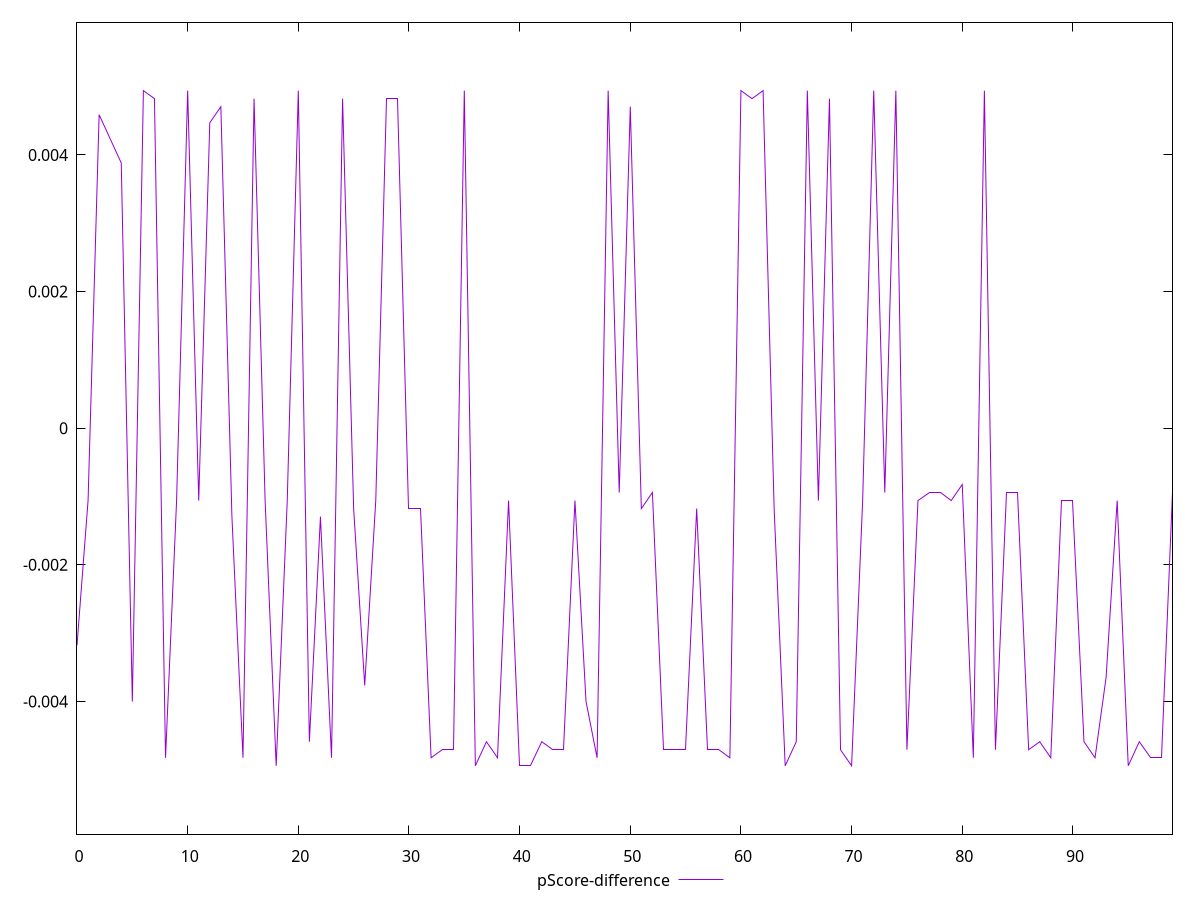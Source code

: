 reset

$pScoreDifference <<EOF
0 -0.0031764705882352806
1 -0.0010588235294117787
2 0.004588235294117671
3 0.004235294117647059
4 0.003882352941176448
5 -0.0040000000000000036
6 0.004941176470588227
7 0.004823529411764671
8 -0.0048235294117647265
9 -0.0010588235294117787
10 0.004941176470588227
11 -0.0010588235294117787
12 0.004470588235294115
13 0.004705882352941171
14 -0.0012941176470588345
15 -0.0048235294117647265
16 0.004823529411764671
17 -0.0010588235294117787
18 -0.004941176470588227
19 -0.0010588235294117787
20 0.004941176470588227
21 -0.004588235294117671
22 -0.0012941176470588345
23 -0.0048235294117647265
24 0.004823529411764671
25 -0.0011764705882352788
26 -0.003764705882352948
27 -0.0010588235294117787
28 0.004823529411764671
29 0.004823529411764671
30 -0.0011764705882352788
31 -0.0011764705882352788
32 -0.0048235294117647265
33 -0.004705882352941171
34 -0.004705882352941171
35 0.004941176470588227
36 -0.004941176470588227
37 -0.004588235294117671
38 -0.0048235294117647265
39 -0.0010588235294117787
40 -0.004941176470588227
41 -0.004941176470588227
42 -0.004588235294117671
43 -0.004705882352941171
44 -0.004705882352941171
45 -0.0010588235294117787
46 -0.0040000000000000036
47 -0.0048235294117647265
48 0.004941176470588227
49 -0.0009411764705882231
50 0.004705882352941171
51 -0.0011764705882352788
52 -0.0009411764705882231
53 -0.004705882352941171
54 -0.004705882352941171
55 -0.004705882352941171
56 -0.0011764705882352788
57 -0.004705882352941171
58 -0.004705882352941171
59 -0.0048235294117647265
60 0.004941176470588227
61 0.004823529411764671
62 0.004941176470588227
63 -0.0011764705882352788
64 -0.004941176470588227
65 -0.004588235294117671
66 0.004941176470588227
67 -0.0010588235294117787
68 0.004823529411764671
69 -0.004705882352941171
70 -0.004941176470588227
71 -0.0010588235294117787
72 0.004941176470588227
73 -0.0009411764705882231
74 0.004941176470588227
75 -0.004705882352941171
76 -0.0010588235294117787
77 -0.0009411764705882231
78 -0.0009411764705882231
79 -0.0010588235294117787
80 -0.0008235294117647229
81 -0.0048235294117647265
82 0.004941176470588227
83 -0.004705882352941171
84 -0.0009411764705882231
85 -0.0009411764705882231
86 -0.004705882352941171
87 -0.004588235294117671
88 -0.0048235294117647265
89 -0.0010588235294117787
90 -0.0010588235294117787
91 -0.004588235294117671
92 -0.0048235294117647265
93 -0.0036470588235294477
94 -0.0010588235294117787
95 -0.004941176470588227
96 -0.004588235294117671
97 -0.0048235294117647265
98 -0.0048235294117647265
99 -0.0009411764705882231
EOF

set key outside below
set xrange [0:99]
set yrange [-0.005941176470588227:0.005941176470588227]
set trange [-0.005941176470588227:0.005941176470588227]
set terminal svg size 640, 500 enhanced background rgb 'white'
set output "reports/report_00032_2021-02-25T10-28-15.087Z/uses-rel-preload/samples/music/pScore-difference/values.svg"

plot $pScoreDifference title "pScore-difference" with line

reset

